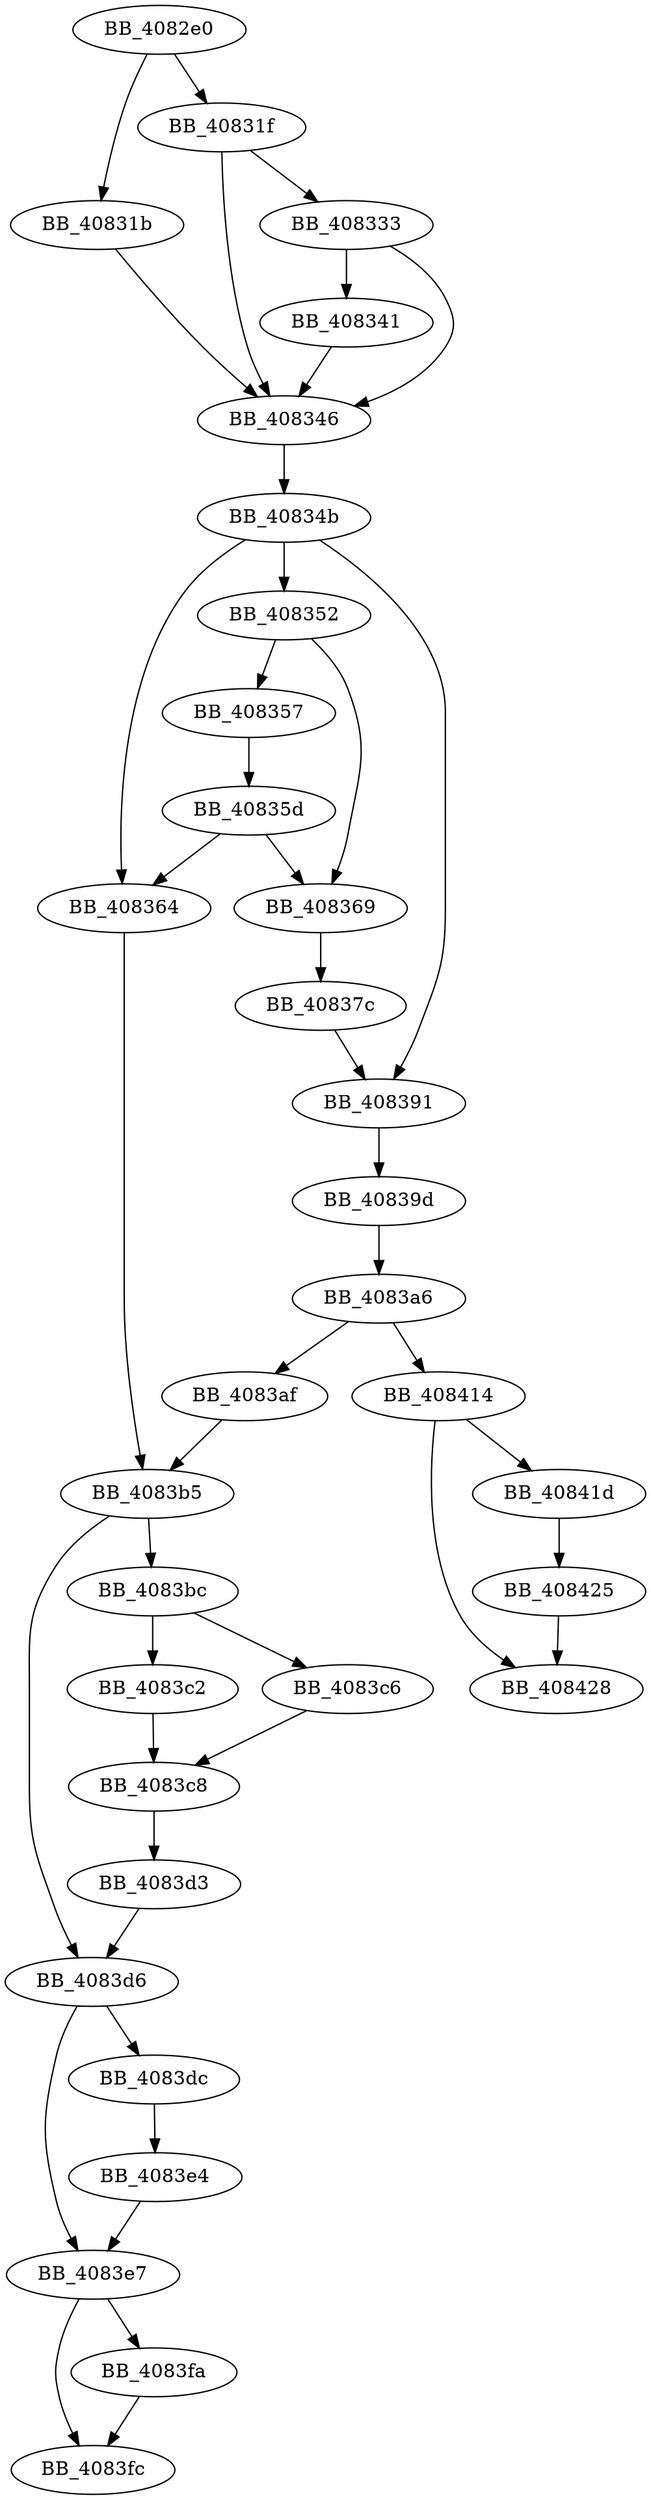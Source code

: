 DiGraph sub_4082E0{
BB_4082e0->BB_40831b
BB_4082e0->BB_40831f
BB_40831b->BB_408346
BB_40831f->BB_408333
BB_40831f->BB_408346
BB_408333->BB_408341
BB_408333->BB_408346
BB_408341->BB_408346
BB_408346->BB_40834b
BB_40834b->BB_408352
BB_40834b->BB_408364
BB_40834b->BB_408391
BB_408352->BB_408357
BB_408352->BB_408369
BB_408357->BB_40835d
BB_40835d->BB_408364
BB_40835d->BB_408369
BB_408364->BB_4083b5
BB_408369->BB_40837c
BB_40837c->BB_408391
BB_408391->BB_40839d
BB_40839d->BB_4083a6
BB_4083a6->BB_4083af
BB_4083a6->BB_408414
BB_4083af->BB_4083b5
BB_4083b5->BB_4083bc
BB_4083b5->BB_4083d6
BB_4083bc->BB_4083c2
BB_4083bc->BB_4083c6
BB_4083c2->BB_4083c8
BB_4083c6->BB_4083c8
BB_4083c8->BB_4083d3
BB_4083d3->BB_4083d6
BB_4083d6->BB_4083dc
BB_4083d6->BB_4083e7
BB_4083dc->BB_4083e4
BB_4083e4->BB_4083e7
BB_4083e7->BB_4083fa
BB_4083e7->BB_4083fc
BB_4083fa->BB_4083fc
BB_408414->BB_40841d
BB_408414->BB_408428
BB_40841d->BB_408425
BB_408425->BB_408428
}
